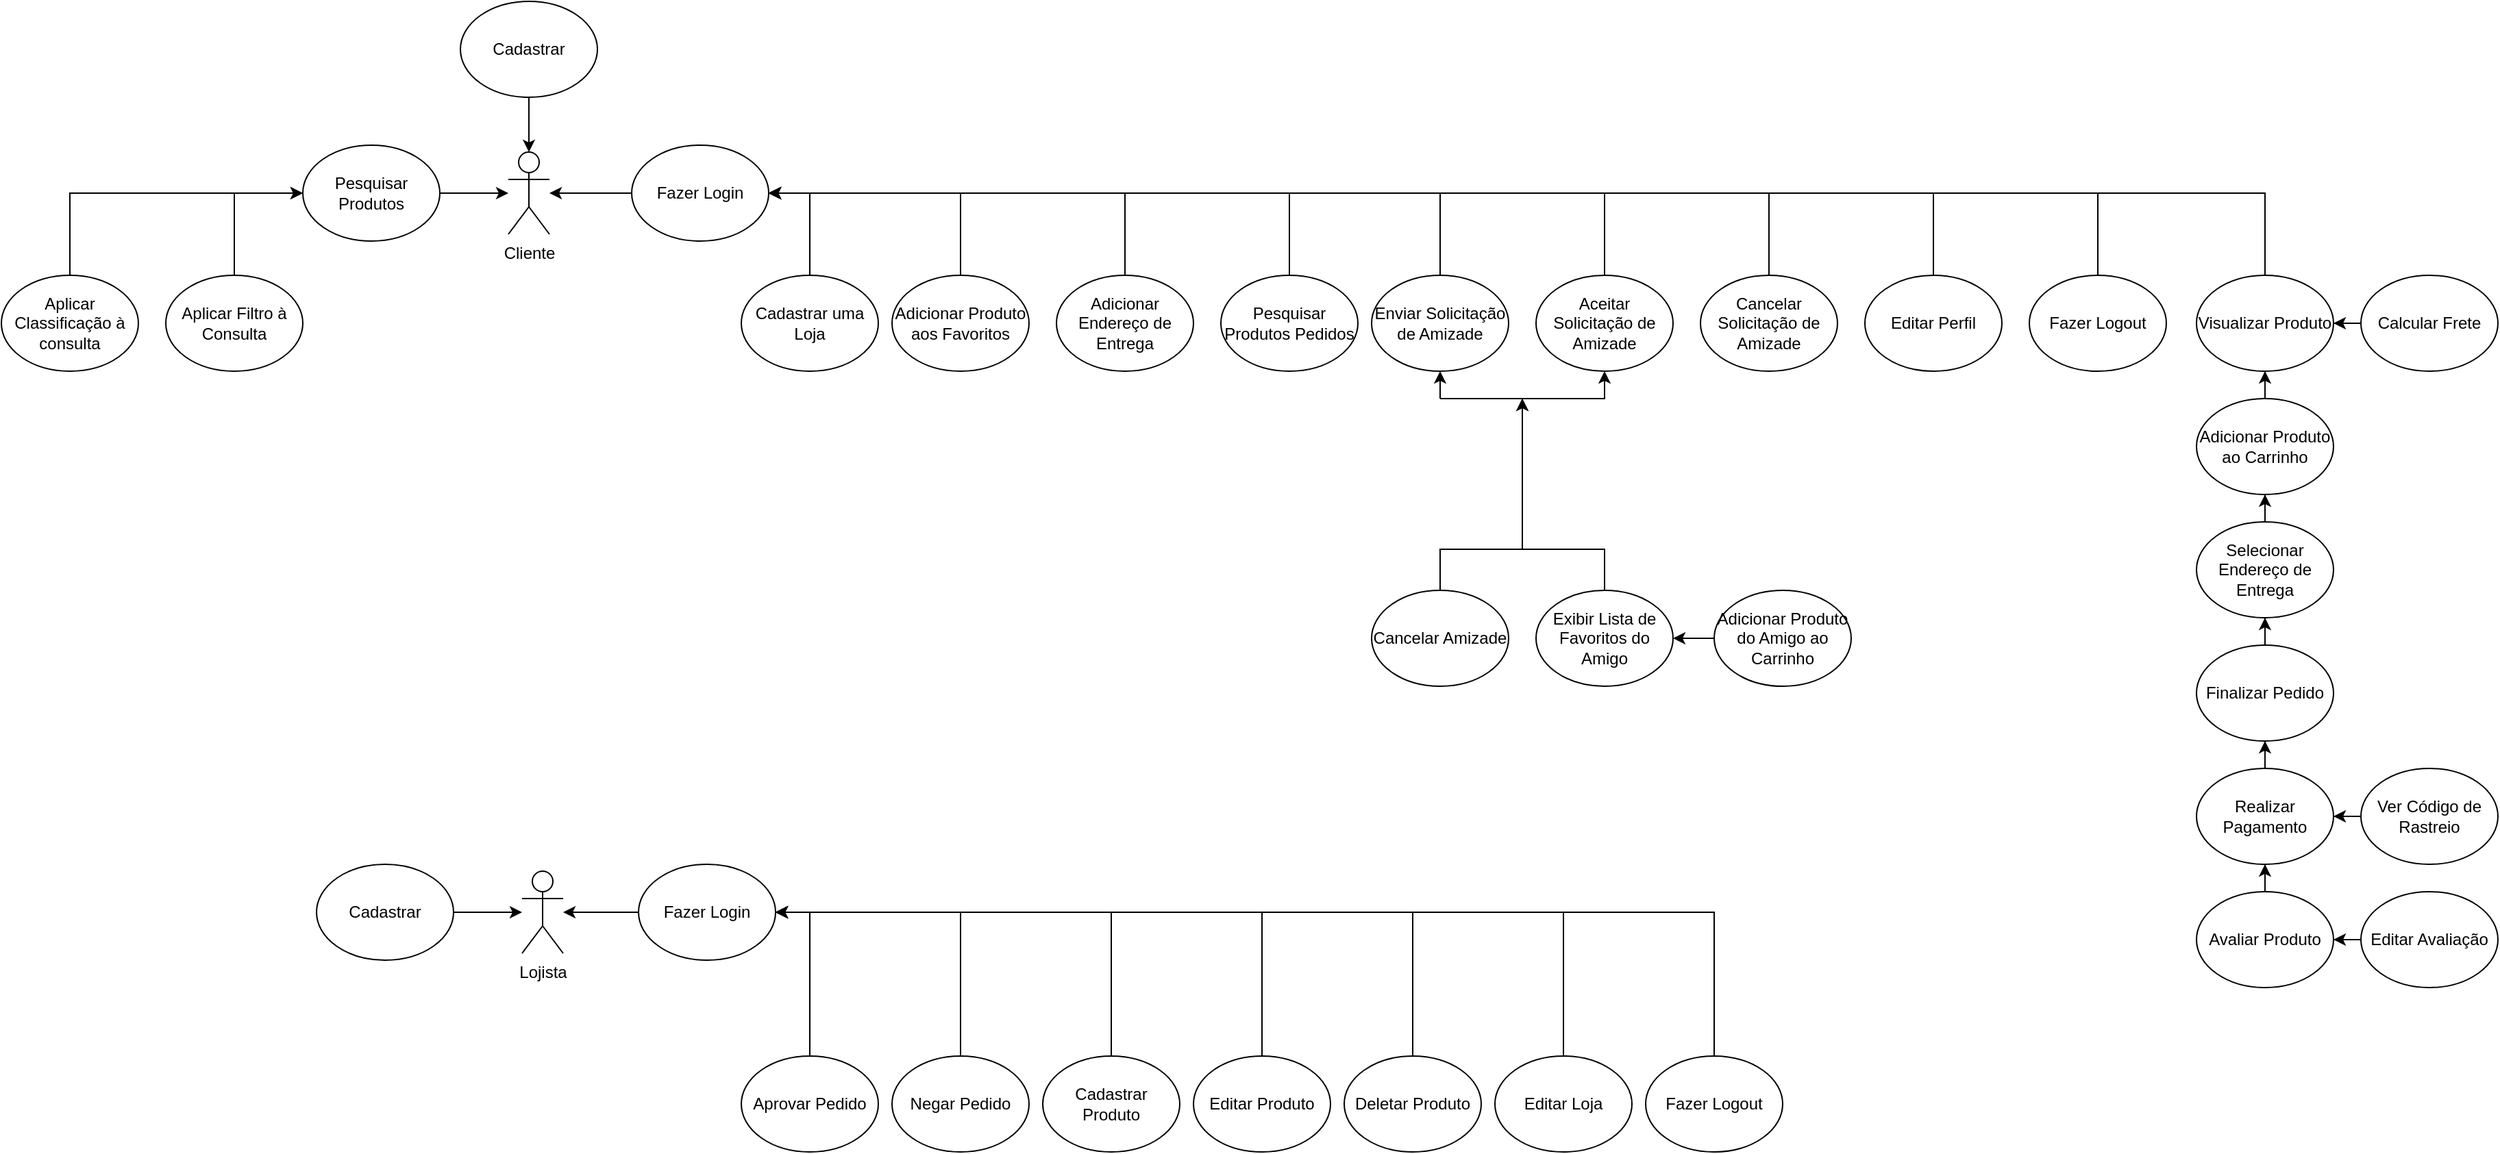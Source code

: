 <mxfile version="28.2.5">
  <diagram name="Página-1" id="y07aBHkaTq7nBDifq1I3">
    <mxGraphModel dx="3679" dy="2567" grid="1" gridSize="10" guides="1" tooltips="1" connect="1" arrows="1" fold="1" page="1" pageScale="1" pageWidth="827" pageHeight="1169" background="none" math="0" shadow="0">
      <root>
        <mxCell id="0" />
        <mxCell id="1" parent="0" />
        <mxCell id="u1IOhcsidIoVOhu67Gek-1" value="Cliente" style="shape=umlActor;verticalLabelPosition=bottom;verticalAlign=top;html=1;outlineConnect=0;" parent="1" vertex="1">
          <mxGeometry x="20" y="60" width="30" height="60" as="geometry" />
        </mxCell>
        <mxCell id="gtQ-v5I-BbY9PMy45WMs-3" value="Lojista" style="shape=umlActor;verticalLabelPosition=bottom;verticalAlign=top;html=1;outlineConnect=0;" vertex="1" parent="1">
          <mxGeometry x="30" y="585" width="30" height="60" as="geometry" />
        </mxCell>
        <mxCell id="gtQ-v5I-BbY9PMy45WMs-38" style="edgeStyle=orthogonalEdgeStyle;rounded=0;orthogonalLoop=1;jettySize=auto;html=1;entryX=1;entryY=0.5;entryDx=0;entryDy=0;" edge="1" parent="1" source="gtQ-v5I-BbY9PMy45WMs-8" target="gtQ-v5I-BbY9PMy45WMs-20">
          <mxGeometry relative="1" as="geometry">
            <Array as="points">
              <mxPoint x="460" y="615" />
            </Array>
          </mxGeometry>
        </mxCell>
        <mxCell id="gtQ-v5I-BbY9PMy45WMs-8" value="Cadastrar Produto" style="ellipse;whiteSpace=wrap;html=1;" vertex="1" parent="1">
          <mxGeometry x="410" y="720" width="100" height="70" as="geometry" />
        </mxCell>
        <mxCell id="gtQ-v5I-BbY9PMy45WMs-39" style="edgeStyle=orthogonalEdgeStyle;rounded=0;orthogonalLoop=1;jettySize=auto;html=1;entryX=1;entryY=0.5;entryDx=0;entryDy=0;" edge="1" parent="1" source="gtQ-v5I-BbY9PMy45WMs-10" target="gtQ-v5I-BbY9PMy45WMs-20">
          <mxGeometry relative="1" as="geometry">
            <Array as="points">
              <mxPoint x="570" y="615" />
            </Array>
          </mxGeometry>
        </mxCell>
        <mxCell id="gtQ-v5I-BbY9PMy45WMs-10" value="Editar Produto" style="ellipse;whiteSpace=wrap;html=1;" vertex="1" parent="1">
          <mxGeometry x="520" y="720" width="100" height="70" as="geometry" />
        </mxCell>
        <mxCell id="gtQ-v5I-BbY9PMy45WMs-12" value="Deletar Produto" style="ellipse;whiteSpace=wrap;html=1;" vertex="1" parent="1">
          <mxGeometry x="630" y="720" width="100" height="70" as="geometry" />
        </mxCell>
        <mxCell id="gtQ-v5I-BbY9PMy45WMs-36" style="edgeStyle=orthogonalEdgeStyle;rounded=0;orthogonalLoop=1;jettySize=auto;html=1;entryX=1;entryY=0.5;entryDx=0;entryDy=0;exitX=0.5;exitY=0;exitDx=0;exitDy=0;" edge="1" parent="1" source="gtQ-v5I-BbY9PMy45WMs-14" target="gtQ-v5I-BbY9PMy45WMs-20">
          <mxGeometry relative="1" as="geometry">
            <Array as="points">
              <mxPoint x="240" y="615" />
            </Array>
          </mxGeometry>
        </mxCell>
        <mxCell id="gtQ-v5I-BbY9PMy45WMs-14" value="Aprovar Pedido" style="ellipse;whiteSpace=wrap;html=1;" vertex="1" parent="1">
          <mxGeometry x="190" y="720" width="100" height="70" as="geometry" />
        </mxCell>
        <mxCell id="gtQ-v5I-BbY9PMy45WMs-37" style="edgeStyle=orthogonalEdgeStyle;rounded=0;orthogonalLoop=1;jettySize=auto;html=1;entryX=1;entryY=0.5;entryDx=0;entryDy=0;" edge="1" parent="1" source="gtQ-v5I-BbY9PMy45WMs-16" target="gtQ-v5I-BbY9PMy45WMs-20">
          <mxGeometry relative="1" as="geometry">
            <Array as="points">
              <mxPoint x="350" y="685" />
              <mxPoint x="350" y="615" />
            </Array>
          </mxGeometry>
        </mxCell>
        <mxCell id="gtQ-v5I-BbY9PMy45WMs-16" value="Negar Pedido" style="ellipse;whiteSpace=wrap;html=1;" vertex="1" parent="1">
          <mxGeometry x="300" y="720" width="100" height="70" as="geometry" />
        </mxCell>
        <mxCell id="gtQ-v5I-BbY9PMy45WMs-46" style="edgeStyle=orthogonalEdgeStyle;rounded=0;orthogonalLoop=1;jettySize=auto;html=1;" edge="1" parent="1" source="gtQ-v5I-BbY9PMy45WMs-19" target="gtQ-v5I-BbY9PMy45WMs-3">
          <mxGeometry relative="1" as="geometry" />
        </mxCell>
        <mxCell id="gtQ-v5I-BbY9PMy45WMs-19" value="Cadastrar" style="ellipse;whiteSpace=wrap;html=1;" vertex="1" parent="1">
          <mxGeometry x="-120" y="580" width="100" height="70" as="geometry" />
        </mxCell>
        <mxCell id="gtQ-v5I-BbY9PMy45WMs-44" style="edgeStyle=orthogonalEdgeStyle;rounded=0;orthogonalLoop=1;jettySize=auto;html=1;" edge="1" parent="1" source="gtQ-v5I-BbY9PMy45WMs-20" target="gtQ-v5I-BbY9PMy45WMs-3">
          <mxGeometry relative="1" as="geometry" />
        </mxCell>
        <mxCell id="gtQ-v5I-BbY9PMy45WMs-20" value="Fazer Login" style="ellipse;whiteSpace=wrap;html=1;" vertex="1" parent="1">
          <mxGeometry x="115" y="580" width="100" height="70" as="geometry" />
        </mxCell>
        <mxCell id="gtQ-v5I-BbY9PMy45WMs-21" value="Cadastrar" style="ellipse;whiteSpace=wrap;html=1;" vertex="1" parent="1">
          <mxGeometry x="-15" y="-50" width="100" height="70" as="geometry" />
        </mxCell>
        <mxCell id="gtQ-v5I-BbY9PMy45WMs-47" style="edgeStyle=orthogonalEdgeStyle;rounded=0;orthogonalLoop=1;jettySize=auto;html=1;" edge="1" parent="1" source="gtQ-v5I-BbY9PMy45WMs-22" target="u1IOhcsidIoVOhu67Gek-1">
          <mxGeometry relative="1" as="geometry" />
        </mxCell>
        <mxCell id="gtQ-v5I-BbY9PMy45WMs-22" value="Fazer Login" style="ellipse;whiteSpace=wrap;html=1;" vertex="1" parent="1">
          <mxGeometry x="110" y="55" width="100" height="70" as="geometry" />
        </mxCell>
        <mxCell id="gtQ-v5I-BbY9PMy45WMs-54" style="edgeStyle=orthogonalEdgeStyle;rounded=0;orthogonalLoop=1;jettySize=auto;html=1;" edge="1" parent="1" source="gtQ-v5I-BbY9PMy45WMs-23" target="u1IOhcsidIoVOhu67Gek-1">
          <mxGeometry relative="1" as="geometry" />
        </mxCell>
        <mxCell id="gtQ-v5I-BbY9PMy45WMs-23" value="Pesquisar Produtos" style="ellipse;whiteSpace=wrap;html=1;" vertex="1" parent="1">
          <mxGeometry x="-130" y="55" width="100" height="70" as="geometry" />
        </mxCell>
        <mxCell id="gtQ-v5I-BbY9PMy45WMs-56" style="edgeStyle=orthogonalEdgeStyle;rounded=0;orthogonalLoop=1;jettySize=auto;html=1;entryX=0;entryY=0.5;entryDx=0;entryDy=0;" edge="1" parent="1" source="gtQ-v5I-BbY9PMy45WMs-24" target="gtQ-v5I-BbY9PMy45WMs-23">
          <mxGeometry relative="1" as="geometry" />
        </mxCell>
        <mxCell id="gtQ-v5I-BbY9PMy45WMs-24" value="Aplicar Filtro à Consulta" style="ellipse;whiteSpace=wrap;html=1;" vertex="1" parent="1">
          <mxGeometry x="-230" y="150" width="100" height="70" as="geometry" />
        </mxCell>
        <mxCell id="gtQ-v5I-BbY9PMy45WMs-57" style="edgeStyle=orthogonalEdgeStyle;rounded=0;orthogonalLoop=1;jettySize=auto;html=1;entryX=0;entryY=0.5;entryDx=0;entryDy=0;" edge="1" parent="1" source="gtQ-v5I-BbY9PMy45WMs-25" target="gtQ-v5I-BbY9PMy45WMs-23">
          <mxGeometry relative="1" as="geometry">
            <Array as="points">
              <mxPoint x="-300" y="90" />
            </Array>
          </mxGeometry>
        </mxCell>
        <mxCell id="gtQ-v5I-BbY9PMy45WMs-25" value="Aplicar Classificação à consulta" style="ellipse;whiteSpace=wrap;html=1;" vertex="1" parent="1">
          <mxGeometry x="-350" y="150" width="100" height="70" as="geometry" />
        </mxCell>
        <mxCell id="gtQ-v5I-BbY9PMy45WMs-48" style="edgeStyle=orthogonalEdgeStyle;rounded=0;orthogonalLoop=1;jettySize=auto;html=1;entryX=1;entryY=0.5;entryDx=0;entryDy=0;" edge="1" parent="1" source="gtQ-v5I-BbY9PMy45WMs-26" target="gtQ-v5I-BbY9PMy45WMs-22">
          <mxGeometry relative="1" as="geometry" />
        </mxCell>
        <mxCell id="gtQ-v5I-BbY9PMy45WMs-26" value="Cadastrar uma Loja" style="ellipse;whiteSpace=wrap;html=1;" vertex="1" parent="1">
          <mxGeometry x="190" y="150" width="100" height="70" as="geometry" />
        </mxCell>
        <mxCell id="gtQ-v5I-BbY9PMy45WMs-98" style="edgeStyle=orthogonalEdgeStyle;rounded=0;orthogonalLoop=1;jettySize=auto;html=1;exitX=0.5;exitY=0;exitDx=0;exitDy=0;" edge="1" parent="1" source="gtQ-v5I-BbY9PMy45WMs-28" target="gtQ-v5I-BbY9PMy45WMs-96">
          <mxGeometry relative="1" as="geometry" />
        </mxCell>
        <mxCell id="gtQ-v5I-BbY9PMy45WMs-28" value="Adicionar Produto ao Carrinho" style="ellipse;whiteSpace=wrap;html=1;" vertex="1" parent="1">
          <mxGeometry x="1252" y="240" width="100" height="70" as="geometry" />
        </mxCell>
        <mxCell id="gtQ-v5I-BbY9PMy45WMs-60" style="edgeStyle=orthogonalEdgeStyle;rounded=0;orthogonalLoop=1;jettySize=auto;html=1;entryX=0.5;entryY=1;entryDx=0;entryDy=0;" edge="1" parent="1" source="gtQ-v5I-BbY9PMy45WMs-29" target="gtQ-v5I-BbY9PMy45WMs-58">
          <mxGeometry relative="1" as="geometry" />
        </mxCell>
        <mxCell id="gtQ-v5I-BbY9PMy45WMs-29" value="Finalizar Pedido" style="ellipse;whiteSpace=wrap;html=1;" vertex="1" parent="1">
          <mxGeometry x="1252" y="420" width="100" height="70" as="geometry" />
        </mxCell>
        <mxCell id="gtQ-v5I-BbY9PMy45WMs-50" style="edgeStyle=orthogonalEdgeStyle;rounded=0;orthogonalLoop=1;jettySize=auto;html=1;entryX=1;entryY=0.5;entryDx=0;entryDy=0;" edge="1" parent="1" source="gtQ-v5I-BbY9PMy45WMs-30" target="gtQ-v5I-BbY9PMy45WMs-22">
          <mxGeometry relative="1" as="geometry">
            <Array as="points">
              <mxPoint x="350" y="90" />
            </Array>
          </mxGeometry>
        </mxCell>
        <mxCell id="gtQ-v5I-BbY9PMy45WMs-30" value="Adicionar Produto aos Favoritos" style="ellipse;whiteSpace=wrap;html=1;" vertex="1" parent="1">
          <mxGeometry x="300" y="150" width="100" height="70" as="geometry" />
        </mxCell>
        <mxCell id="gtQ-v5I-BbY9PMy45WMs-42" style="edgeStyle=orthogonalEdgeStyle;rounded=0;orthogonalLoop=1;jettySize=auto;html=1;entryX=1;entryY=0.5;entryDx=0;entryDy=0;" edge="1" parent="1" source="gtQ-v5I-BbY9PMy45WMs-31" target="gtQ-v5I-BbY9PMy45WMs-20">
          <mxGeometry relative="1" as="geometry">
            <Array as="points">
              <mxPoint x="790" y="615" />
            </Array>
          </mxGeometry>
        </mxCell>
        <mxCell id="gtQ-v5I-BbY9PMy45WMs-31" value="Editar Loja" style="ellipse;whiteSpace=wrap;html=1;" vertex="1" parent="1">
          <mxGeometry x="740" y="720" width="100" height="70" as="geometry" />
        </mxCell>
        <mxCell id="gtQ-v5I-BbY9PMy45WMs-43" style="edgeStyle=orthogonalEdgeStyle;rounded=0;orthogonalLoop=1;jettySize=auto;html=1;entryX=1;entryY=0.5;entryDx=0;entryDy=0;" edge="1" parent="1" source="gtQ-v5I-BbY9PMy45WMs-33" target="gtQ-v5I-BbY9PMy45WMs-20">
          <mxGeometry relative="1" as="geometry">
            <Array as="points">
              <mxPoint x="900" y="615" />
            </Array>
          </mxGeometry>
        </mxCell>
        <mxCell id="gtQ-v5I-BbY9PMy45WMs-33" value="Fazer Logout" style="ellipse;whiteSpace=wrap;html=1;" vertex="1" parent="1">
          <mxGeometry x="850" y="720" width="100" height="70" as="geometry" />
        </mxCell>
        <mxCell id="gtQ-v5I-BbY9PMy45WMs-41" style="edgeStyle=orthogonalEdgeStyle;rounded=0;orthogonalLoop=1;jettySize=auto;html=1;entryX=1;entryY=0.5;entryDx=0;entryDy=0;exitX=0.5;exitY=0;exitDx=0;exitDy=0;" edge="1" parent="1" source="gtQ-v5I-BbY9PMy45WMs-12">
          <mxGeometry relative="1" as="geometry">
            <mxPoint x="680" y="720" as="sourcePoint" />
            <mxPoint x="215.0" y="615" as="targetPoint" />
            <Array as="points">
              <mxPoint x="680" y="615" />
            </Array>
          </mxGeometry>
        </mxCell>
        <mxCell id="gtQ-v5I-BbY9PMy45WMs-53" style="edgeStyle=orthogonalEdgeStyle;rounded=0;orthogonalLoop=1;jettySize=auto;html=1;entryX=0.5;entryY=0;entryDx=0;entryDy=0;entryPerimeter=0;" edge="1" parent="1" source="gtQ-v5I-BbY9PMy45WMs-21" target="u1IOhcsidIoVOhu67Gek-1">
          <mxGeometry relative="1" as="geometry" />
        </mxCell>
        <mxCell id="gtQ-v5I-BbY9PMy45WMs-59" style="edgeStyle=orthogonalEdgeStyle;rounded=0;orthogonalLoop=1;jettySize=auto;html=1;entryX=0.5;entryY=1;entryDx=0;entryDy=0;" edge="1" parent="1" source="gtQ-v5I-BbY9PMy45WMs-58" target="gtQ-v5I-BbY9PMy45WMs-28">
          <mxGeometry relative="1" as="geometry" />
        </mxCell>
        <mxCell id="gtQ-v5I-BbY9PMy45WMs-58" value="Selecionar Endereço de Entrega" style="ellipse;whiteSpace=wrap;html=1;" vertex="1" parent="1">
          <mxGeometry x="1252" y="330" width="100" height="70" as="geometry" />
        </mxCell>
        <mxCell id="gtQ-v5I-BbY9PMy45WMs-62" style="edgeStyle=orthogonalEdgeStyle;rounded=0;orthogonalLoop=1;jettySize=auto;html=1;entryX=1;entryY=0.5;entryDx=0;entryDy=0;" edge="1" parent="1" source="gtQ-v5I-BbY9PMy45WMs-61" target="gtQ-v5I-BbY9PMy45WMs-22">
          <mxGeometry relative="1" as="geometry">
            <Array as="points">
              <mxPoint x="470" y="90" />
            </Array>
          </mxGeometry>
        </mxCell>
        <mxCell id="gtQ-v5I-BbY9PMy45WMs-61" value="Adicionar Endereço de Entrega" style="ellipse;whiteSpace=wrap;html=1;" vertex="1" parent="1">
          <mxGeometry x="420" y="150" width="100" height="70" as="geometry" />
        </mxCell>
        <mxCell id="gtQ-v5I-BbY9PMy45WMs-64" style="edgeStyle=orthogonalEdgeStyle;rounded=0;orthogonalLoop=1;jettySize=auto;html=1;" edge="1" parent="1" source="gtQ-v5I-BbY9PMy45WMs-63" target="gtQ-v5I-BbY9PMy45WMs-29">
          <mxGeometry relative="1" as="geometry" />
        </mxCell>
        <mxCell id="gtQ-v5I-BbY9PMy45WMs-63" value="Realizar Pagamento" style="ellipse;whiteSpace=wrap;html=1;" vertex="1" parent="1">
          <mxGeometry x="1252" y="510" width="100" height="70" as="geometry" />
        </mxCell>
        <mxCell id="gtQ-v5I-BbY9PMy45WMs-67" style="edgeStyle=orthogonalEdgeStyle;rounded=0;orthogonalLoop=1;jettySize=auto;html=1;entryX=0.5;entryY=1;entryDx=0;entryDy=0;" edge="1" parent="1" source="gtQ-v5I-BbY9PMy45WMs-66" target="gtQ-v5I-BbY9PMy45WMs-63">
          <mxGeometry relative="1" as="geometry">
            <mxPoint x="292" y="500" as="targetPoint" />
            <Array as="points" />
          </mxGeometry>
        </mxCell>
        <mxCell id="gtQ-v5I-BbY9PMy45WMs-66" value="Avaliar Produto" style="ellipse;whiteSpace=wrap;html=1;" vertex="1" parent="1">
          <mxGeometry x="1252" y="600" width="100" height="70" as="geometry" />
        </mxCell>
        <mxCell id="gtQ-v5I-BbY9PMy45WMs-69" style="edgeStyle=orthogonalEdgeStyle;rounded=0;orthogonalLoop=1;jettySize=auto;html=1;entryX=1;entryY=0.5;entryDx=0;entryDy=0;" edge="1" parent="1" source="gtQ-v5I-BbY9PMy45WMs-68" target="gtQ-v5I-BbY9PMy45WMs-66">
          <mxGeometry relative="1" as="geometry" />
        </mxCell>
        <mxCell id="gtQ-v5I-BbY9PMy45WMs-68" value="Editar Avaliação" style="ellipse;whiteSpace=wrap;html=1;" vertex="1" parent="1">
          <mxGeometry x="1372" y="600" width="100" height="70" as="geometry" />
        </mxCell>
        <mxCell id="gtQ-v5I-BbY9PMy45WMs-73" style="edgeStyle=orthogonalEdgeStyle;rounded=0;orthogonalLoop=1;jettySize=auto;html=1;" edge="1" parent="1" source="gtQ-v5I-BbY9PMy45WMs-72" target="gtQ-v5I-BbY9PMy45WMs-63">
          <mxGeometry relative="1" as="geometry" />
        </mxCell>
        <mxCell id="gtQ-v5I-BbY9PMy45WMs-72" value="Ver Código de Rastreio" style="ellipse;whiteSpace=wrap;html=1;" vertex="1" parent="1">
          <mxGeometry x="1372" y="510" width="100" height="70" as="geometry" />
        </mxCell>
        <mxCell id="gtQ-v5I-BbY9PMy45WMs-75" style="edgeStyle=orthogonalEdgeStyle;rounded=0;orthogonalLoop=1;jettySize=auto;html=1;entryX=1;entryY=0.5;entryDx=0;entryDy=0;" edge="1" parent="1" source="gtQ-v5I-BbY9PMy45WMs-74" target="gtQ-v5I-BbY9PMy45WMs-22">
          <mxGeometry relative="1" as="geometry">
            <Array as="points">
              <mxPoint x="590" y="90" />
            </Array>
          </mxGeometry>
        </mxCell>
        <mxCell id="gtQ-v5I-BbY9PMy45WMs-74" value="Pesquisar Produtos Pedidos" style="ellipse;whiteSpace=wrap;html=1;" vertex="1" parent="1">
          <mxGeometry x="540" y="150" width="100" height="70" as="geometry" />
        </mxCell>
        <mxCell id="gtQ-v5I-BbY9PMy45WMs-77" style="edgeStyle=orthogonalEdgeStyle;rounded=0;orthogonalLoop=1;jettySize=auto;html=1;entryX=1;entryY=0.5;entryDx=0;entryDy=0;" edge="1" parent="1" source="gtQ-v5I-BbY9PMy45WMs-76" target="gtQ-v5I-BbY9PMy45WMs-22">
          <mxGeometry relative="1" as="geometry">
            <Array as="points">
              <mxPoint x="700" y="90" />
            </Array>
          </mxGeometry>
        </mxCell>
        <mxCell id="gtQ-v5I-BbY9PMy45WMs-76" value="Enviar Solicitação de Amizade" style="ellipse;whiteSpace=wrap;html=1;" vertex="1" parent="1">
          <mxGeometry x="650" y="150" width="100" height="70" as="geometry" />
        </mxCell>
        <mxCell id="gtQ-v5I-BbY9PMy45WMs-81" style="edgeStyle=orthogonalEdgeStyle;rounded=0;orthogonalLoop=1;jettySize=auto;html=1;entryX=1;entryY=0.5;entryDx=0;entryDy=0;" edge="1" parent="1" source="gtQ-v5I-BbY9PMy45WMs-78" target="gtQ-v5I-BbY9PMy45WMs-22">
          <mxGeometry relative="1" as="geometry">
            <Array as="points">
              <mxPoint x="820" y="90" />
            </Array>
          </mxGeometry>
        </mxCell>
        <mxCell id="gtQ-v5I-BbY9PMy45WMs-78" value="Aceitar Solicitação de Amizade" style="ellipse;whiteSpace=wrap;html=1;" vertex="1" parent="1">
          <mxGeometry x="770" y="150" width="100" height="70" as="geometry" />
        </mxCell>
        <mxCell id="gtQ-v5I-BbY9PMy45WMs-82" style="edgeStyle=orthogonalEdgeStyle;rounded=0;orthogonalLoop=1;jettySize=auto;html=1;entryX=0.5;entryY=1;entryDx=0;entryDy=0;" edge="1" parent="1" target="gtQ-v5I-BbY9PMy45WMs-76">
          <mxGeometry relative="1" as="geometry">
            <mxPoint x="700" y="240" as="sourcePoint" />
          </mxGeometry>
        </mxCell>
        <mxCell id="gtQ-v5I-BbY9PMy45WMs-83" style="edgeStyle=orthogonalEdgeStyle;rounded=0;orthogonalLoop=1;jettySize=auto;html=1;" edge="1" parent="1" target="gtQ-v5I-BbY9PMy45WMs-78">
          <mxGeometry relative="1" as="geometry">
            <mxPoint x="700" y="240" as="sourcePoint" />
            <mxPoint x="820" y="180" as="targetPoint" />
            <Array as="points">
              <mxPoint x="700" y="240" />
              <mxPoint x="820" y="240" />
            </Array>
          </mxGeometry>
        </mxCell>
        <mxCell id="gtQ-v5I-BbY9PMy45WMs-91" style="edgeStyle=orthogonalEdgeStyle;rounded=0;orthogonalLoop=1;jettySize=auto;html=1;" edge="1" parent="1" source="gtQ-v5I-BbY9PMy45WMs-79">
          <mxGeometry relative="1" as="geometry">
            <mxPoint x="760" y="240" as="targetPoint" />
            <Array as="points">
              <mxPoint x="700" y="350" />
              <mxPoint x="760" y="350" />
            </Array>
          </mxGeometry>
        </mxCell>
        <mxCell id="gtQ-v5I-BbY9PMy45WMs-79" value="Cancelar Amizade" style="ellipse;whiteSpace=wrap;html=1;" vertex="1" parent="1">
          <mxGeometry x="650" y="380" width="100" height="70" as="geometry" />
        </mxCell>
        <mxCell id="gtQ-v5I-BbY9PMy45WMs-84" style="edgeStyle=orthogonalEdgeStyle;rounded=0;orthogonalLoop=1;jettySize=auto;html=1;entryX=1;entryY=0.5;entryDx=0;entryDy=0;" edge="1" parent="1" source="gtQ-v5I-BbY9PMy45WMs-80" target="gtQ-v5I-BbY9PMy45WMs-22">
          <mxGeometry relative="1" as="geometry">
            <Array as="points">
              <mxPoint x="940" y="90" />
            </Array>
          </mxGeometry>
        </mxCell>
        <mxCell id="gtQ-v5I-BbY9PMy45WMs-80" value="Cancelar Solicitação de Amizade" style="ellipse;whiteSpace=wrap;html=1;" vertex="1" parent="1">
          <mxGeometry x="890" y="150" width="100" height="70" as="geometry" />
        </mxCell>
        <mxCell id="gtQ-v5I-BbY9PMy45WMs-86" style="edgeStyle=orthogonalEdgeStyle;rounded=0;orthogonalLoop=1;jettySize=auto;html=1;entryX=1;entryY=0.5;entryDx=0;entryDy=0;exitX=0.5;exitY=0;exitDx=0;exitDy=0;" edge="1" parent="1" source="gtQ-v5I-BbY9PMy45WMs-85" target="gtQ-v5I-BbY9PMy45WMs-22">
          <mxGeometry relative="1" as="geometry">
            <Array as="points">
              <mxPoint x="1060" y="90" />
            </Array>
          </mxGeometry>
        </mxCell>
        <mxCell id="gtQ-v5I-BbY9PMy45WMs-85" value="Editar Perfil" style="ellipse;whiteSpace=wrap;html=1;" vertex="1" parent="1">
          <mxGeometry x="1010" y="150" width="100" height="70" as="geometry" />
        </mxCell>
        <mxCell id="gtQ-v5I-BbY9PMy45WMs-89" style="edgeStyle=orthogonalEdgeStyle;rounded=0;orthogonalLoop=1;jettySize=auto;html=1;" edge="1" parent="1" source="gtQ-v5I-BbY9PMy45WMs-87">
          <mxGeometry relative="1" as="geometry">
            <mxPoint x="760" y="240" as="targetPoint" />
            <Array as="points">
              <mxPoint x="820" y="350" />
              <mxPoint x="760" y="350" />
            </Array>
          </mxGeometry>
        </mxCell>
        <mxCell id="gtQ-v5I-BbY9PMy45WMs-87" value="Exibir Lista de Favoritos do Amigo" style="ellipse;whiteSpace=wrap;html=1;" vertex="1" parent="1">
          <mxGeometry x="770" y="380" width="100" height="70" as="geometry" />
        </mxCell>
        <mxCell id="gtQ-v5I-BbY9PMy45WMs-93" style="edgeStyle=orthogonalEdgeStyle;rounded=0;orthogonalLoop=1;jettySize=auto;html=1;entryX=1;entryY=0.5;entryDx=0;entryDy=0;" edge="1" parent="1" source="gtQ-v5I-BbY9PMy45WMs-92" target="gtQ-v5I-BbY9PMy45WMs-87">
          <mxGeometry relative="1" as="geometry" />
        </mxCell>
        <mxCell id="gtQ-v5I-BbY9PMy45WMs-92" value="Adicionar Produto do Amigo ao Carrinho" style="ellipse;whiteSpace=wrap;html=1;" vertex="1" parent="1">
          <mxGeometry x="900" y="380" width="100" height="70" as="geometry" />
        </mxCell>
        <mxCell id="gtQ-v5I-BbY9PMy45WMs-95" style="edgeStyle=orthogonalEdgeStyle;rounded=0;orthogonalLoop=1;jettySize=auto;html=1;entryX=1;entryY=0.5;entryDx=0;entryDy=0;" edge="1" parent="1" source="gtQ-v5I-BbY9PMy45WMs-94" target="gtQ-v5I-BbY9PMy45WMs-22">
          <mxGeometry relative="1" as="geometry">
            <Array as="points">
              <mxPoint x="1180" y="90" />
            </Array>
          </mxGeometry>
        </mxCell>
        <mxCell id="gtQ-v5I-BbY9PMy45WMs-94" value="Fazer Logout" style="ellipse;whiteSpace=wrap;html=1;" vertex="1" parent="1">
          <mxGeometry x="1130" y="150" width="100" height="70" as="geometry" />
        </mxCell>
        <mxCell id="gtQ-v5I-BbY9PMy45WMs-97" style="edgeStyle=orthogonalEdgeStyle;rounded=0;orthogonalLoop=1;jettySize=auto;html=1;entryX=1;entryY=0.5;entryDx=0;entryDy=0;" edge="1" parent="1" source="gtQ-v5I-BbY9PMy45WMs-96" target="gtQ-v5I-BbY9PMy45WMs-22">
          <mxGeometry relative="1" as="geometry">
            <Array as="points">
              <mxPoint x="1302" y="90" />
            </Array>
          </mxGeometry>
        </mxCell>
        <mxCell id="gtQ-v5I-BbY9PMy45WMs-96" value="Visualizar Produto" style="ellipse;whiteSpace=wrap;html=1;" vertex="1" parent="1">
          <mxGeometry x="1252" y="150" width="100" height="70" as="geometry" />
        </mxCell>
        <mxCell id="gtQ-v5I-BbY9PMy45WMs-101" style="edgeStyle=orthogonalEdgeStyle;rounded=0;orthogonalLoop=1;jettySize=auto;html=1;entryX=1;entryY=0.5;entryDx=0;entryDy=0;" edge="1" parent="1" source="gtQ-v5I-BbY9PMy45WMs-99" target="gtQ-v5I-BbY9PMy45WMs-96">
          <mxGeometry relative="1" as="geometry" />
        </mxCell>
        <mxCell id="gtQ-v5I-BbY9PMy45WMs-99" value="Calcular Frete" style="ellipse;whiteSpace=wrap;html=1;" vertex="1" parent="1">
          <mxGeometry x="1372" y="150" width="100" height="70" as="geometry" />
        </mxCell>
      </root>
    </mxGraphModel>
  </diagram>
</mxfile>
